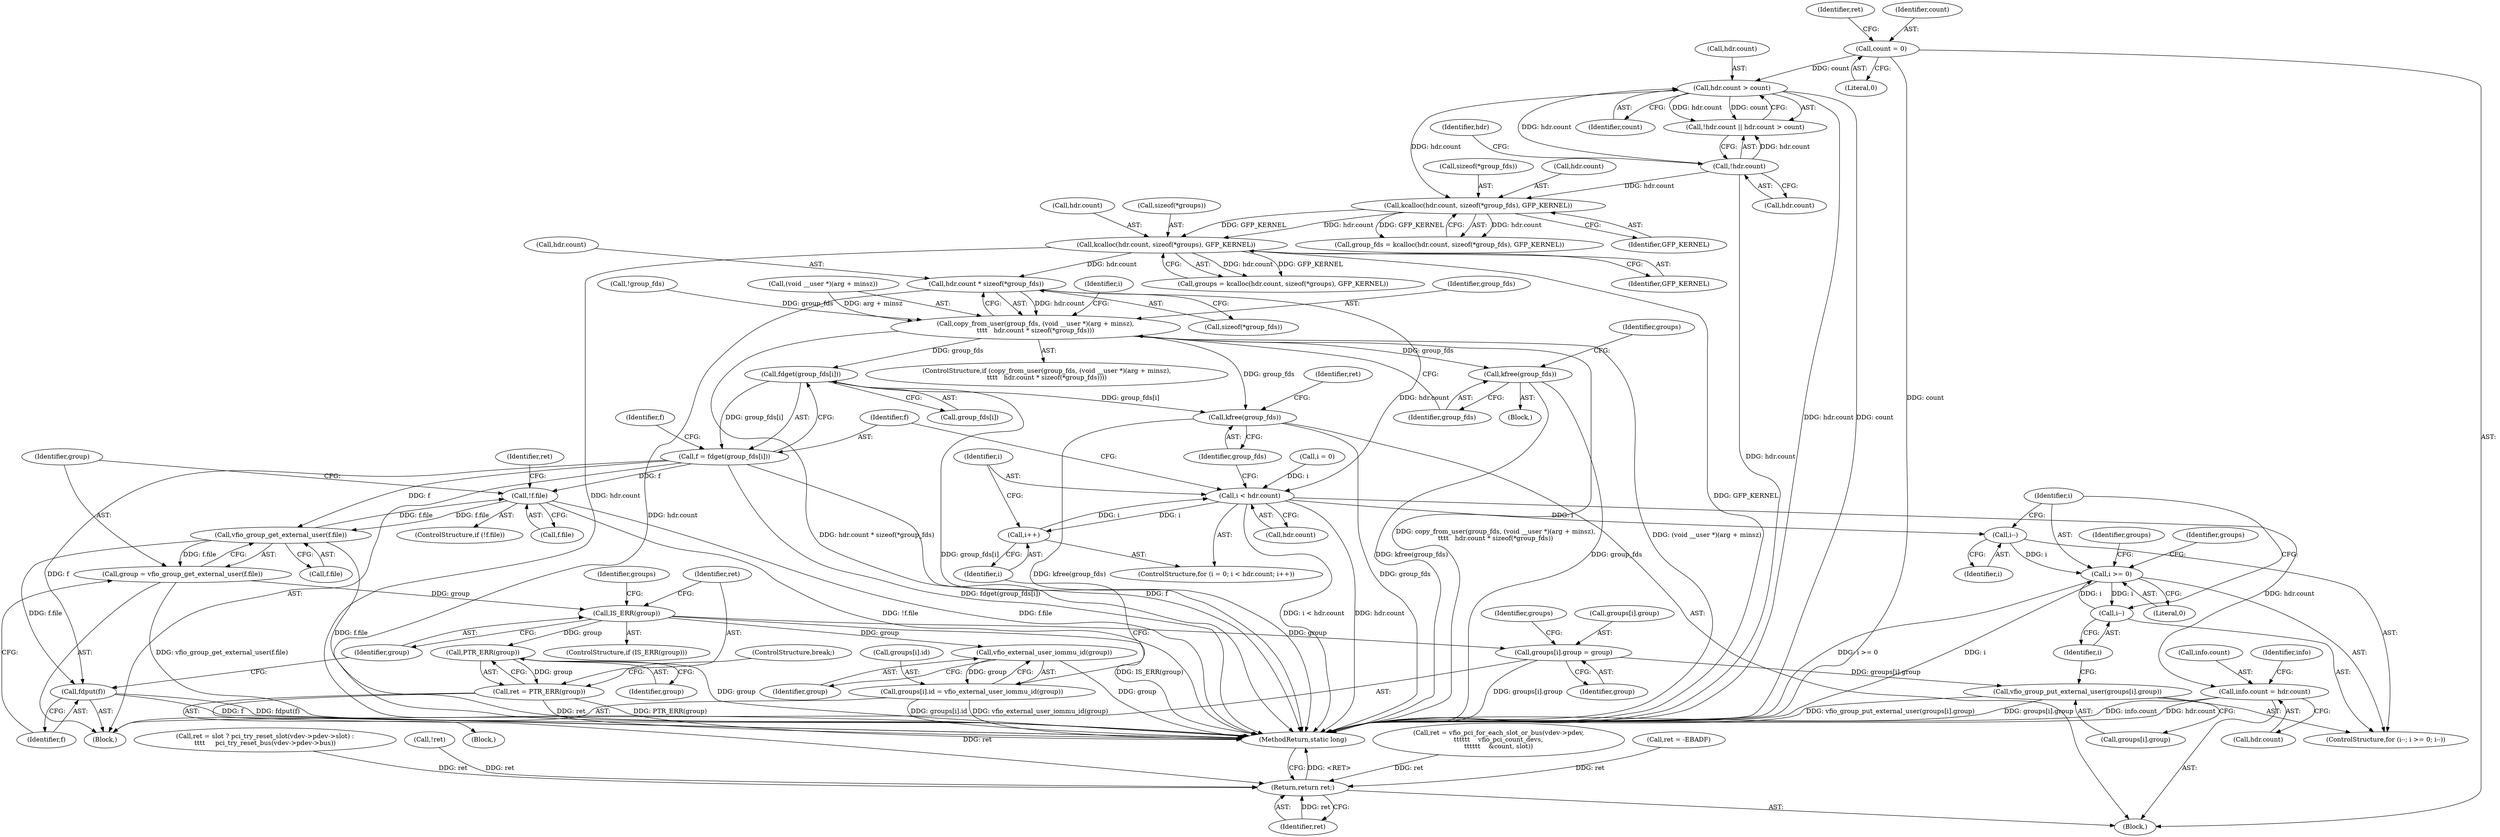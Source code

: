 digraph "0_linux_05692d7005a364add85c6e25a6c4447ce08f913a@API" {
"1001223" [label="(Call,hdr.count * sizeof(*group_fds))"];
"1001193" [label="(Call,kcalloc(hdr.count, sizeof(*groups), GFP_KERNEL))"];
"1001183" [label="(Call,kcalloc(hdr.count, sizeof(*group_fds), GFP_KERNEL))"];
"1001169" [label="(Call,!hdr.count)"];
"1001173" [label="(Call,hdr.count > count)"];
"1001100" [label="(Call,count = 0)"];
"1001216" [label="(Call,copy_from_user(group_fds, (void __user *)(arg + minsz),\n\t\t\t\t   hdr.count * sizeof(*group_fds)))"];
"1001231" [label="(Call,kfree(group_fds))"];
"1001254" [label="(Call,fdget(group_fds[i]))"];
"1001252" [label="(Call,f = fdget(group_fds[i]))"];
"1001259" [label="(Call,!f.file)"];
"1001271" [label="(Call,vfio_group_get_external_user(f.file))"];
"1001269" [label="(Call,group = vfio_group_get_external_user(f.file))"];
"1001278" [label="(Call,IS_ERR(group))"];
"1001283" [label="(Call,PTR_ERR(group))"];
"1001281" [label="(Call,ret = PTR_ERR(group))"];
"1001364" [label="(Return,return ret;)"];
"1001286" [label="(Call,groups[i].group = group)"];
"1001356" [label="(Call,vfio_group_put_external_user(groups[i].group))"];
"1001299" [label="(Call,vfio_external_user_iommu_id(group))"];
"1001293" [label="(Call,groups[i].id = vfio_external_user_iommu_id(group))"];
"1001275" [label="(Call,fdput(f))"];
"1001301" [label="(Call,kfree(group_fds))"];
"1001242" [label="(Call,i < hdr.count)"];
"1001247" [label="(Call,i++)"];
"1001306" [label="(Call,info.count = hdr.count)"];
"1001349" [label="(Call,i--)"];
"1001351" [label="(Call,i >= 0)"];
"1001354" [label="(Call,i--)"];
"1001306" [label="(Call,info.count = hdr.count)"];
"1001258" [label="(ControlStructure,if (!f.file))"];
"1001300" [label="(Identifier,group)"];
"1001248" [label="(Identifier,i)"];
"1001354" [label="(Call,i--)"];
"1001217" [label="(Identifier,group_fds)"];
"1001284" [label="(Identifier,group)"];
"1001286" [label="(Call,groups[i].group = group)"];
"1001364" [label="(Return,return ret;)"];
"1001190" [label="(Identifier,GFP_KERNEL)"];
"1001355" [label="(Identifier,i)"];
"1001271" [label="(Call,vfio_group_get_external_user(f.file))"];
"1001203" [label="(Call,!group_fds)"];
"1001265" [label="(Identifier,ret)"];
"1001307" [label="(Call,info.count)"];
"1001264" [label="(Call,ret = -EBADF)"];
"1001193" [label="(Call,kcalloc(hdr.count, sizeof(*groups), GFP_KERNEL))"];
"1001279" [label="(Identifier,group)"];
"1001349" [label="(Call,i--)"];
"1001259" [label="(Call,!f.file)"];
"1001243" [label="(Identifier,i)"];
"1001292" [label="(Identifier,group)"];
"1001281" [label="(Call,ret = PTR_ERR(group))"];
"1001253" [label="(Identifier,f)"];
"1001175" [label="(Identifier,hdr)"];
"1001105" [label="(Identifier,ret)"];
"1001280" [label="(Block,)"];
"1001348" [label="(ControlStructure,for (i--; i >= 0; i--))"];
"1001331" [label="(Call,ret = slot ? pci_try_reset_slot(vdev->pdev->slot) :\n\t\t\t\t     pci_try_reset_bus(vdev->pdev->bus))"];
"1001223" [label="(Call,hdr.count * sizeof(*group_fds))"];
"1001260" [label="(Call,f.file)"];
"1001363" [label="(Identifier,groups)"];
"1001369" [label="(MethodReturn,static long)"];
"1001275" [label="(Call,fdput(f))"];
"1001353" [label="(Literal,0)"];
"1001173" [label="(Call,hdr.count > count)"];
"1001304" [label="(Identifier,ret)"];
"1001283" [label="(Call,PTR_ERR(group))"];
"1001351" [label="(Call,i >= 0)"];
"1001215" [label="(ControlStructure,if (copy_from_user(group_fds, (void __user *)(arg + minsz),\n\t\t\t\t   hdr.count * sizeof(*group_fds))))"];
"1001249" [label="(Block,)"];
"1001197" [label="(Call,sizeof(*groups))"];
"1001254" [label="(Call,fdget(group_fds[i]))"];
"1001329" [label="(Call,!ret)"];
"1001218" [label="(Call,(void __user *)(arg + minsz))"];
"1001187" [label="(Call,sizeof(*group_fds))"];
"1001269" [label="(Call,group = vfio_group_get_external_user(f.file))"];
"1001242" [label="(Call,i < hdr.count)"];
"1001365" [label="(Identifier,ret)"];
"1001356" [label="(Call,vfio_group_put_external_user(groups[i].group))"];
"1001169" [label="(Call,!hdr.count)"];
"1001282" [label="(Identifier,ret)"];
"1001224" [label="(Call,hdr.count)"];
"1001352" [label="(Identifier,i)"];
"1001357" [label="(Call,groups[i].group)"];
"1001200" [label="(Identifier,GFP_KERNEL)"];
"1001302" [label="(Identifier,group_fds)"];
"1001293" [label="(Call,groups[i].id = vfio_external_user_iommu_id(group))"];
"1001191" [label="(Call,groups = kcalloc(hdr.count, sizeof(*groups), GFP_KERNEL))"];
"1001177" [label="(Identifier,count)"];
"1001168" [label="(Call,!hdr.count || hdr.count > count)"];
"1001101" [label="(Identifier,count)"];
"1001100" [label="(Call,count = 0)"];
"1001270" [label="(Identifier,group)"];
"1001310" [label="(Call,hdr.count)"];
"1001255" [label="(Call,group_fds[i])"];
"1001170" [label="(Call,hdr.count)"];
"1001238" [label="(ControlStructure,for (i = 0; i < hdr.count; i++))"];
"1001230" [label="(Block,)"];
"1001216" [label="(Call,copy_from_user(group_fds, (void __user *)(arg + minsz),\n\t\t\t\t   hdr.count * sizeof(*group_fds)))"];
"1001089" [label="(Block,)"];
"1001232" [label="(Identifier,group_fds)"];
"1001287" [label="(Call,groups[i].group)"];
"1001247" [label="(Call,i++)"];
"1001184" [label="(Call,hdr.count)"];
"1001315" [label="(Identifier,info)"];
"1001174" [label="(Call,hdr.count)"];
"1001252" [label="(Call,f = fdget(group_fds[i]))"];
"1001272" [label="(Call,f.file)"];
"1001234" [label="(Identifier,groups)"];
"1001102" [label="(Literal,0)"];
"1001181" [label="(Call,group_fds = kcalloc(hdr.count, sizeof(*group_fds), GFP_KERNEL))"];
"1001289" [label="(Identifier,groups)"];
"1001194" [label="(Call,hdr.count)"];
"1001153" [label="(Call,ret = vfio_pci_for_each_slot_or_bus(vdev->pdev,\n\t\t\t\t\t\t    vfio_pci_count_devs,\n\t\t\t\t\t\t    &count, slot))"];
"1001276" [label="(Identifier,f)"];
"1001359" [label="(Identifier,groups)"];
"1001183" [label="(Call,kcalloc(hdr.count, sizeof(*group_fds), GFP_KERNEL))"];
"1001285" [label="(ControlStructure,break;)"];
"1001294" [label="(Call,groups[i].id)"];
"1001240" [label="(Identifier,i)"];
"1001301" [label="(Call,kfree(group_fds))"];
"1001239" [label="(Call,i = 0)"];
"1001227" [label="(Call,sizeof(*group_fds))"];
"1001277" [label="(ControlStructure,if (IS_ERR(group)))"];
"1001299" [label="(Call,vfio_external_user_iommu_id(group))"];
"1001244" [label="(Call,hdr.count)"];
"1001296" [label="(Identifier,groups)"];
"1001231" [label="(Call,kfree(group_fds))"];
"1001261" [label="(Identifier,f)"];
"1001278" [label="(Call,IS_ERR(group))"];
"1001350" [label="(Identifier,i)"];
"1001223" -> "1001216"  [label="AST: "];
"1001223" -> "1001227"  [label="CFG: "];
"1001224" -> "1001223"  [label="AST: "];
"1001227" -> "1001223"  [label="AST: "];
"1001216" -> "1001223"  [label="CFG: "];
"1001223" -> "1001369"  [label="DDG: hdr.count"];
"1001223" -> "1001216"  [label="DDG: hdr.count"];
"1001193" -> "1001223"  [label="DDG: hdr.count"];
"1001223" -> "1001242"  [label="DDG: hdr.count"];
"1001193" -> "1001191"  [label="AST: "];
"1001193" -> "1001200"  [label="CFG: "];
"1001194" -> "1001193"  [label="AST: "];
"1001197" -> "1001193"  [label="AST: "];
"1001200" -> "1001193"  [label="AST: "];
"1001191" -> "1001193"  [label="CFG: "];
"1001193" -> "1001369"  [label="DDG: GFP_KERNEL"];
"1001193" -> "1001369"  [label="DDG: hdr.count"];
"1001193" -> "1001191"  [label="DDG: hdr.count"];
"1001193" -> "1001191"  [label="DDG: GFP_KERNEL"];
"1001183" -> "1001193"  [label="DDG: hdr.count"];
"1001183" -> "1001193"  [label="DDG: GFP_KERNEL"];
"1001183" -> "1001181"  [label="AST: "];
"1001183" -> "1001190"  [label="CFG: "];
"1001184" -> "1001183"  [label="AST: "];
"1001187" -> "1001183"  [label="AST: "];
"1001190" -> "1001183"  [label="AST: "];
"1001181" -> "1001183"  [label="CFG: "];
"1001183" -> "1001181"  [label="DDG: hdr.count"];
"1001183" -> "1001181"  [label="DDG: GFP_KERNEL"];
"1001169" -> "1001183"  [label="DDG: hdr.count"];
"1001173" -> "1001183"  [label="DDG: hdr.count"];
"1001169" -> "1001168"  [label="AST: "];
"1001169" -> "1001170"  [label="CFG: "];
"1001170" -> "1001169"  [label="AST: "];
"1001175" -> "1001169"  [label="CFG: "];
"1001168" -> "1001169"  [label="CFG: "];
"1001169" -> "1001369"  [label="DDG: hdr.count"];
"1001169" -> "1001168"  [label="DDG: hdr.count"];
"1001169" -> "1001173"  [label="DDG: hdr.count"];
"1001173" -> "1001168"  [label="AST: "];
"1001173" -> "1001177"  [label="CFG: "];
"1001174" -> "1001173"  [label="AST: "];
"1001177" -> "1001173"  [label="AST: "];
"1001168" -> "1001173"  [label="CFG: "];
"1001173" -> "1001369"  [label="DDG: count"];
"1001173" -> "1001369"  [label="DDG: hdr.count"];
"1001173" -> "1001168"  [label="DDG: hdr.count"];
"1001173" -> "1001168"  [label="DDG: count"];
"1001100" -> "1001173"  [label="DDG: count"];
"1001100" -> "1001089"  [label="AST: "];
"1001100" -> "1001102"  [label="CFG: "];
"1001101" -> "1001100"  [label="AST: "];
"1001102" -> "1001100"  [label="AST: "];
"1001105" -> "1001100"  [label="CFG: "];
"1001100" -> "1001369"  [label="DDG: count"];
"1001216" -> "1001215"  [label="AST: "];
"1001217" -> "1001216"  [label="AST: "];
"1001218" -> "1001216"  [label="AST: "];
"1001232" -> "1001216"  [label="CFG: "];
"1001240" -> "1001216"  [label="CFG: "];
"1001216" -> "1001369"  [label="DDG: hdr.count * sizeof(*group_fds)"];
"1001216" -> "1001369"  [label="DDG: (void __user *)(arg + minsz)"];
"1001216" -> "1001369"  [label="DDG: copy_from_user(group_fds, (void __user *)(arg + minsz),\n\t\t\t\t   hdr.count * sizeof(*group_fds))"];
"1001203" -> "1001216"  [label="DDG: group_fds"];
"1001218" -> "1001216"  [label="DDG: arg + minsz"];
"1001216" -> "1001231"  [label="DDG: group_fds"];
"1001216" -> "1001254"  [label="DDG: group_fds"];
"1001216" -> "1001301"  [label="DDG: group_fds"];
"1001231" -> "1001230"  [label="AST: "];
"1001231" -> "1001232"  [label="CFG: "];
"1001232" -> "1001231"  [label="AST: "];
"1001234" -> "1001231"  [label="CFG: "];
"1001231" -> "1001369"  [label="DDG: group_fds"];
"1001231" -> "1001369"  [label="DDG: kfree(group_fds)"];
"1001254" -> "1001252"  [label="AST: "];
"1001254" -> "1001255"  [label="CFG: "];
"1001255" -> "1001254"  [label="AST: "];
"1001252" -> "1001254"  [label="CFG: "];
"1001254" -> "1001369"  [label="DDG: group_fds[i]"];
"1001254" -> "1001252"  [label="DDG: group_fds[i]"];
"1001254" -> "1001301"  [label="DDG: group_fds[i]"];
"1001252" -> "1001249"  [label="AST: "];
"1001253" -> "1001252"  [label="AST: "];
"1001261" -> "1001252"  [label="CFG: "];
"1001252" -> "1001369"  [label="DDG: f"];
"1001252" -> "1001369"  [label="DDG: fdget(group_fds[i])"];
"1001252" -> "1001259"  [label="DDG: f"];
"1001252" -> "1001271"  [label="DDG: f"];
"1001252" -> "1001275"  [label="DDG: f"];
"1001259" -> "1001258"  [label="AST: "];
"1001259" -> "1001260"  [label="CFG: "];
"1001260" -> "1001259"  [label="AST: "];
"1001265" -> "1001259"  [label="CFG: "];
"1001270" -> "1001259"  [label="CFG: "];
"1001259" -> "1001369"  [label="DDG: f.file"];
"1001259" -> "1001369"  [label="DDG: !f.file"];
"1001271" -> "1001259"  [label="DDG: f.file"];
"1001259" -> "1001271"  [label="DDG: f.file"];
"1001271" -> "1001269"  [label="AST: "];
"1001271" -> "1001272"  [label="CFG: "];
"1001272" -> "1001271"  [label="AST: "];
"1001269" -> "1001271"  [label="CFG: "];
"1001271" -> "1001369"  [label="DDG: f.file"];
"1001271" -> "1001269"  [label="DDG: f.file"];
"1001271" -> "1001275"  [label="DDG: f.file"];
"1001269" -> "1001249"  [label="AST: "];
"1001270" -> "1001269"  [label="AST: "];
"1001276" -> "1001269"  [label="CFG: "];
"1001269" -> "1001369"  [label="DDG: vfio_group_get_external_user(f.file)"];
"1001269" -> "1001278"  [label="DDG: group"];
"1001278" -> "1001277"  [label="AST: "];
"1001278" -> "1001279"  [label="CFG: "];
"1001279" -> "1001278"  [label="AST: "];
"1001282" -> "1001278"  [label="CFG: "];
"1001289" -> "1001278"  [label="CFG: "];
"1001278" -> "1001369"  [label="DDG: IS_ERR(group)"];
"1001278" -> "1001283"  [label="DDG: group"];
"1001278" -> "1001286"  [label="DDG: group"];
"1001278" -> "1001299"  [label="DDG: group"];
"1001283" -> "1001281"  [label="AST: "];
"1001283" -> "1001284"  [label="CFG: "];
"1001284" -> "1001283"  [label="AST: "];
"1001281" -> "1001283"  [label="CFG: "];
"1001283" -> "1001369"  [label="DDG: group"];
"1001283" -> "1001281"  [label="DDG: group"];
"1001281" -> "1001280"  [label="AST: "];
"1001282" -> "1001281"  [label="AST: "];
"1001285" -> "1001281"  [label="CFG: "];
"1001281" -> "1001369"  [label="DDG: PTR_ERR(group)"];
"1001281" -> "1001369"  [label="DDG: ret"];
"1001281" -> "1001364"  [label="DDG: ret"];
"1001364" -> "1001089"  [label="AST: "];
"1001364" -> "1001365"  [label="CFG: "];
"1001365" -> "1001364"  [label="AST: "];
"1001369" -> "1001364"  [label="CFG: "];
"1001364" -> "1001369"  [label="DDG: <RET>"];
"1001365" -> "1001364"  [label="DDG: ret"];
"1001264" -> "1001364"  [label="DDG: ret"];
"1001329" -> "1001364"  [label="DDG: ret"];
"1001153" -> "1001364"  [label="DDG: ret"];
"1001331" -> "1001364"  [label="DDG: ret"];
"1001286" -> "1001249"  [label="AST: "];
"1001286" -> "1001292"  [label="CFG: "];
"1001287" -> "1001286"  [label="AST: "];
"1001292" -> "1001286"  [label="AST: "];
"1001296" -> "1001286"  [label="CFG: "];
"1001286" -> "1001369"  [label="DDG: groups[i].group"];
"1001286" -> "1001356"  [label="DDG: groups[i].group"];
"1001356" -> "1001348"  [label="AST: "];
"1001356" -> "1001357"  [label="CFG: "];
"1001357" -> "1001356"  [label="AST: "];
"1001355" -> "1001356"  [label="CFG: "];
"1001356" -> "1001369"  [label="DDG: groups[i].group"];
"1001356" -> "1001369"  [label="DDG: vfio_group_put_external_user(groups[i].group)"];
"1001299" -> "1001293"  [label="AST: "];
"1001299" -> "1001300"  [label="CFG: "];
"1001300" -> "1001299"  [label="AST: "];
"1001293" -> "1001299"  [label="CFG: "];
"1001299" -> "1001369"  [label="DDG: group"];
"1001299" -> "1001293"  [label="DDG: group"];
"1001293" -> "1001249"  [label="AST: "];
"1001294" -> "1001293"  [label="AST: "];
"1001248" -> "1001293"  [label="CFG: "];
"1001293" -> "1001369"  [label="DDG: vfio_external_user_iommu_id(group)"];
"1001293" -> "1001369"  [label="DDG: groups[i].id"];
"1001275" -> "1001249"  [label="AST: "];
"1001275" -> "1001276"  [label="CFG: "];
"1001276" -> "1001275"  [label="AST: "];
"1001279" -> "1001275"  [label="CFG: "];
"1001275" -> "1001369"  [label="DDG: fdput(f)"];
"1001275" -> "1001369"  [label="DDG: f"];
"1001301" -> "1001089"  [label="AST: "];
"1001301" -> "1001302"  [label="CFG: "];
"1001302" -> "1001301"  [label="AST: "];
"1001304" -> "1001301"  [label="CFG: "];
"1001301" -> "1001369"  [label="DDG: group_fds"];
"1001301" -> "1001369"  [label="DDG: kfree(group_fds)"];
"1001242" -> "1001238"  [label="AST: "];
"1001242" -> "1001244"  [label="CFG: "];
"1001243" -> "1001242"  [label="AST: "];
"1001244" -> "1001242"  [label="AST: "];
"1001253" -> "1001242"  [label="CFG: "];
"1001302" -> "1001242"  [label="CFG: "];
"1001242" -> "1001369"  [label="DDG: i < hdr.count"];
"1001242" -> "1001369"  [label="DDG: hdr.count"];
"1001247" -> "1001242"  [label="DDG: i"];
"1001239" -> "1001242"  [label="DDG: i"];
"1001242" -> "1001247"  [label="DDG: i"];
"1001242" -> "1001306"  [label="DDG: hdr.count"];
"1001242" -> "1001349"  [label="DDG: i"];
"1001247" -> "1001238"  [label="AST: "];
"1001247" -> "1001248"  [label="CFG: "];
"1001248" -> "1001247"  [label="AST: "];
"1001243" -> "1001247"  [label="CFG: "];
"1001306" -> "1001089"  [label="AST: "];
"1001306" -> "1001310"  [label="CFG: "];
"1001307" -> "1001306"  [label="AST: "];
"1001310" -> "1001306"  [label="AST: "];
"1001315" -> "1001306"  [label="CFG: "];
"1001306" -> "1001369"  [label="DDG: info.count"];
"1001306" -> "1001369"  [label="DDG: hdr.count"];
"1001349" -> "1001348"  [label="AST: "];
"1001349" -> "1001350"  [label="CFG: "];
"1001350" -> "1001349"  [label="AST: "];
"1001352" -> "1001349"  [label="CFG: "];
"1001349" -> "1001351"  [label="DDG: i"];
"1001351" -> "1001348"  [label="AST: "];
"1001351" -> "1001353"  [label="CFG: "];
"1001352" -> "1001351"  [label="AST: "];
"1001353" -> "1001351"  [label="AST: "];
"1001359" -> "1001351"  [label="CFG: "];
"1001363" -> "1001351"  [label="CFG: "];
"1001351" -> "1001369"  [label="DDG: i"];
"1001351" -> "1001369"  [label="DDG: i >= 0"];
"1001354" -> "1001351"  [label="DDG: i"];
"1001351" -> "1001354"  [label="DDG: i"];
"1001354" -> "1001348"  [label="AST: "];
"1001354" -> "1001355"  [label="CFG: "];
"1001355" -> "1001354"  [label="AST: "];
"1001352" -> "1001354"  [label="CFG: "];
}
